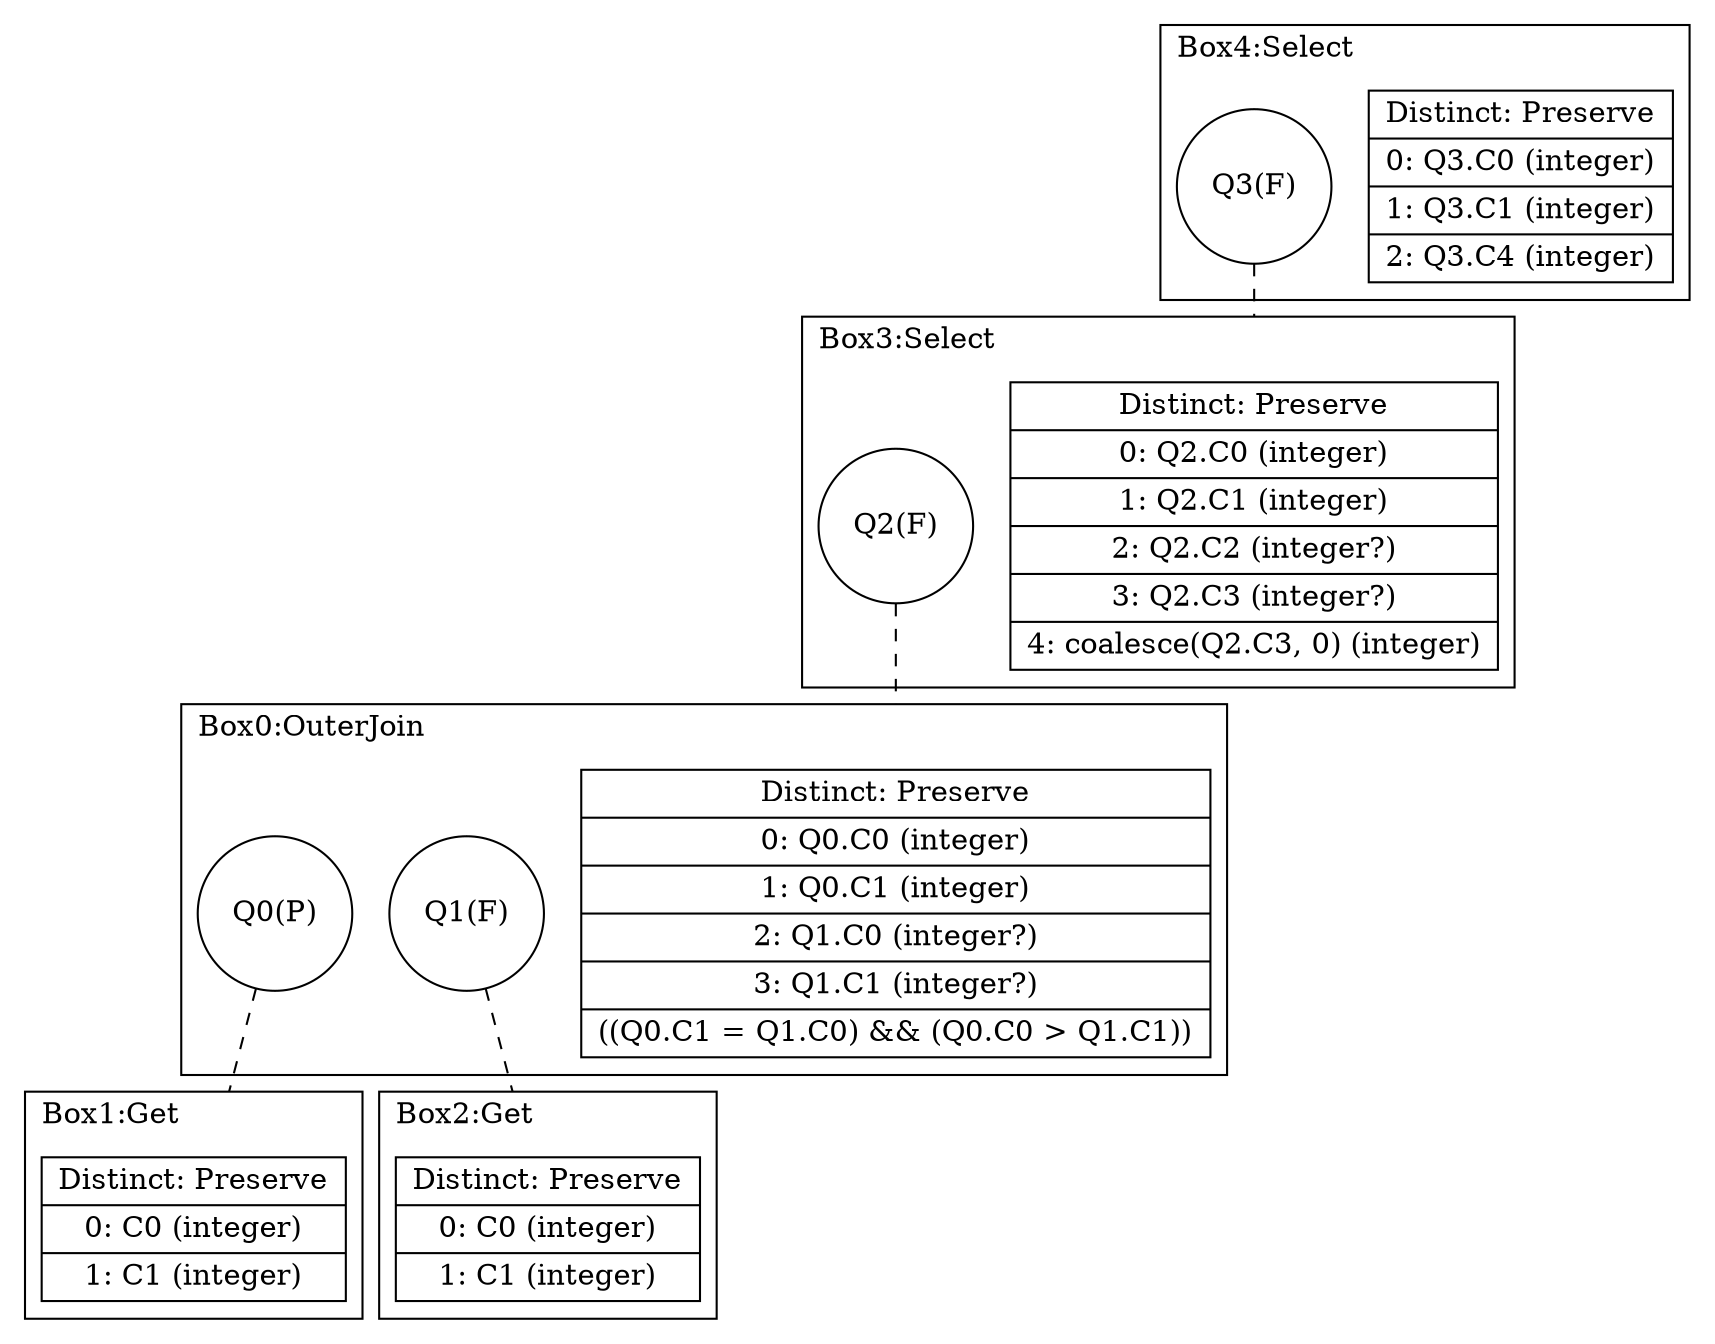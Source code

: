 digraph G {
    compound = true
    labeljust = l
    label = ""
    node [ shape = box ]
    subgraph cluster4 {
        label = "Box4:Select"
        boxhead4 [ shape = record, label = "{ Distinct: Preserve| 0: Q3.C0 (integer)| 1: Q3.C1 (integer)| 2: Q3.C4 (integer) }" ]
        {
            rank = same
            node [ shape = circle ]
            Q3 [ label = "Q3(F)" ]
        }
    }
    subgraph cluster3 {
        label = "Box3:Select"
        boxhead3 [ shape = record, label = "{ Distinct: Preserve| 0: Q2.C0 (integer)| 1: Q2.C1 (integer)| 2: Q2.C2 (integer?)| 3: Q2.C3 (integer?)| 4: coalesce(Q2.C3, 0) (integer) }" ]
        {
            rank = same
            node [ shape = circle ]
            Q2 [ label = "Q2(F)" ]
        }
    }
    subgraph cluster0 {
        label = "Box0:OuterJoin"
        boxhead0 [ shape = record, label = "{ Distinct: Preserve| 0: Q0.C0 (integer)| 1: Q0.C1 (integer)| 2: Q1.C0 (integer?)| 3: Q1.C1 (integer?)| ((Q0.C1 = Q1.C0) && (Q0.C0 \> Q1.C1)) }" ]
        {
            rank = same
            node [ shape = circle ]
            Q0 [ label = "Q0(P)" ]
            Q1 [ label = "Q1(F)" ]
        }
    }
    subgraph cluster1 {
        label = "Box1:Get"
        boxhead1 [ shape = record, label = "{ Distinct: Preserve| 0: C0 (integer)| 1: C1 (integer) }" ]
        {
            rank = same
        }
    }
    subgraph cluster2 {
        label = "Box2:Get"
        boxhead2 [ shape = record, label = "{ Distinct: Preserve| 0: C0 (integer)| 1: C1 (integer) }" ]
        {
            rank = same
        }
    }
    edge [ arrowhead = none, style = dashed ]
    Q3 -> boxhead3 [ lhead = cluster3 ]
    Q2 -> boxhead0 [ lhead = cluster0 ]
    Q0 -> boxhead1 [ lhead = cluster1 ]
    Q1 -> boxhead2 [ lhead = cluster2 ]
}
